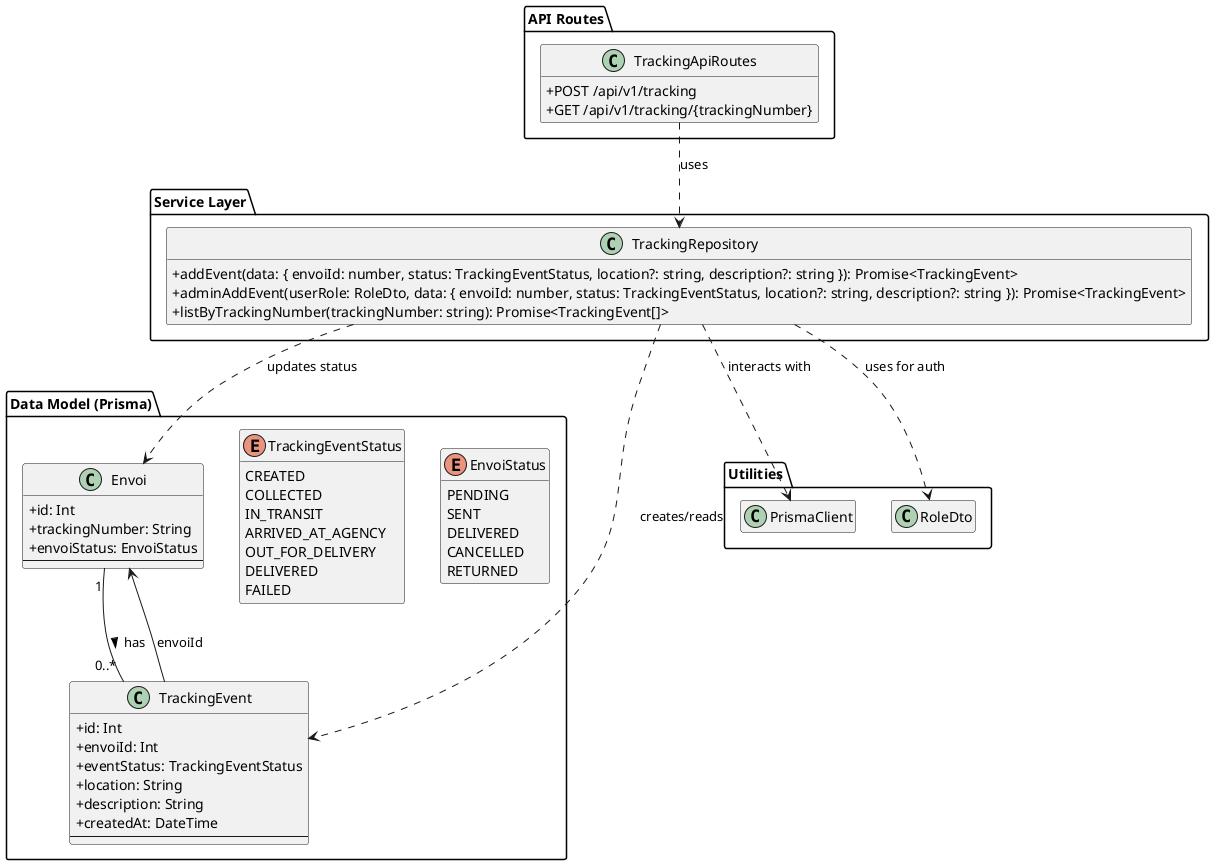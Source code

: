 @startuml
  ' Diagramme de Classe pour le domaine Suivi (Tracking)

  skinparam classAttributeIconSize 0
  hide empty members

  package "Data Model (Prisma)" {
      enum EnvoiStatus {
          PENDING
          SENT
          DELIVERED
          CANCELLED
          RETURNED
      }

      enum TrackingEventStatus {
          CREATED
          COLLECTED
          IN_TRANSIT
          ARRIVED_AT_AGENCY
          OUT_FOR_DELIVERY
          DELIVERED
          FAILED
      }

      class Envoi {
          + id: Int
          + trackingNumber: String
          + envoiStatus: EnvoiStatus
          --
          ' Relations
          ' trackingEvents: TrackingEvent[]
      }

      class TrackingEvent {
          + id: Int
          + envoiId: Int
          + eventStatus: TrackingEventStatus
          + location: String
          + description: String
          + createdAt: DateTime
          --
          ' Relations
          ' envoi: Envoi
      }
  }

  package "Service Layer" {
      class TrackingRepository {
          + addEvent(data: { envoiId: number, status: TrackingEventStatus, location?: string, description?: string }): Promise<TrackingEvent>
          + adminAddEvent(userRole: RoleDto, data: { envoiId: number, status: TrackingEventStatus, location?: string, description?: string }): Promise<TrackingEvent>
          + listByTrackingNumber(trackingNumber: string): Promise<TrackingEvent[]>
      }
  }

  package "API Routes" {
      class TrackingApiRoutes {
          + POST /api/v1/tracking
          + GET /api/v1/tracking/{trackingNumber}
      }
  }

  package "Utilities" {
      class PrismaClient {
          ' Represents the Prisma ORM client
      }
      class RoleDto {
          ' Enum for user roles
      }
  }

  ' Relationships
  Envoi "1" -- "0..*" TrackingEvent : has >
  TrackingEvent --> Envoi : envoiId

  TrackingApiRoutes ..> TrackingRepository : uses
  TrackingRepository ..> PrismaClient : interacts with
  TrackingRepository ..> Envoi : updates status
  TrackingRepository ..> TrackingEvent : creates/reads
  TrackingRepository ..> RoleDto : uses for auth

  @enduml
